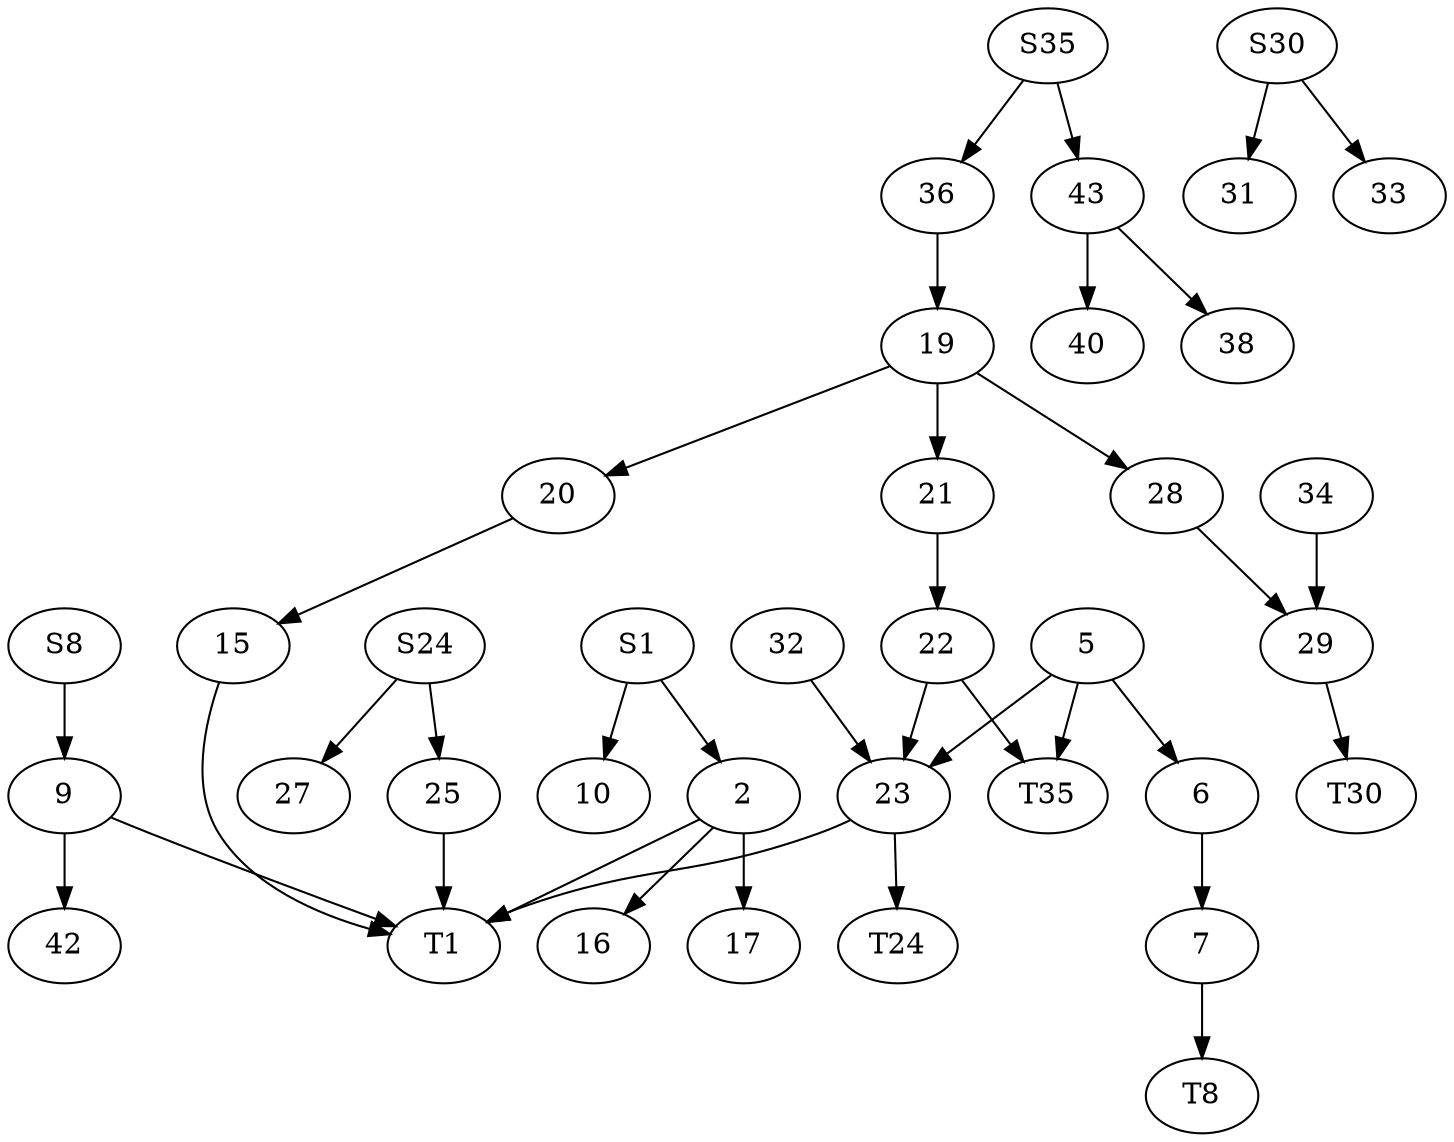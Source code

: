 digraph world_dynamics {
S8 -> 9; S24 -> 27; S24 -> 25; S1 -> 10; S1 -> 2; S35 -> 36;
S35 -> 43; S30 -> 31; S30 -> 33; 9 -> 42; 9 -> T1; 25 -> T1;
2 -> 16; 2 -> 17; 2 -> T1; 
43 -> 38; 43 -> 40; 36 -> 19; 32 -> 23; 34 -> 29; 19 -> 21; 19 -> 20;
19 -> 28; 5 -> 6; 5 -> T35; 5 -> 23; 21 -> 22; 20 -> 15; 28 -> 29;
6 -> 7; 15 -> T1; 22 -> 23; 22 -> T35; 29 -> T30; 7 -> T8;
23 -> T24; 23 -> T1;
}
